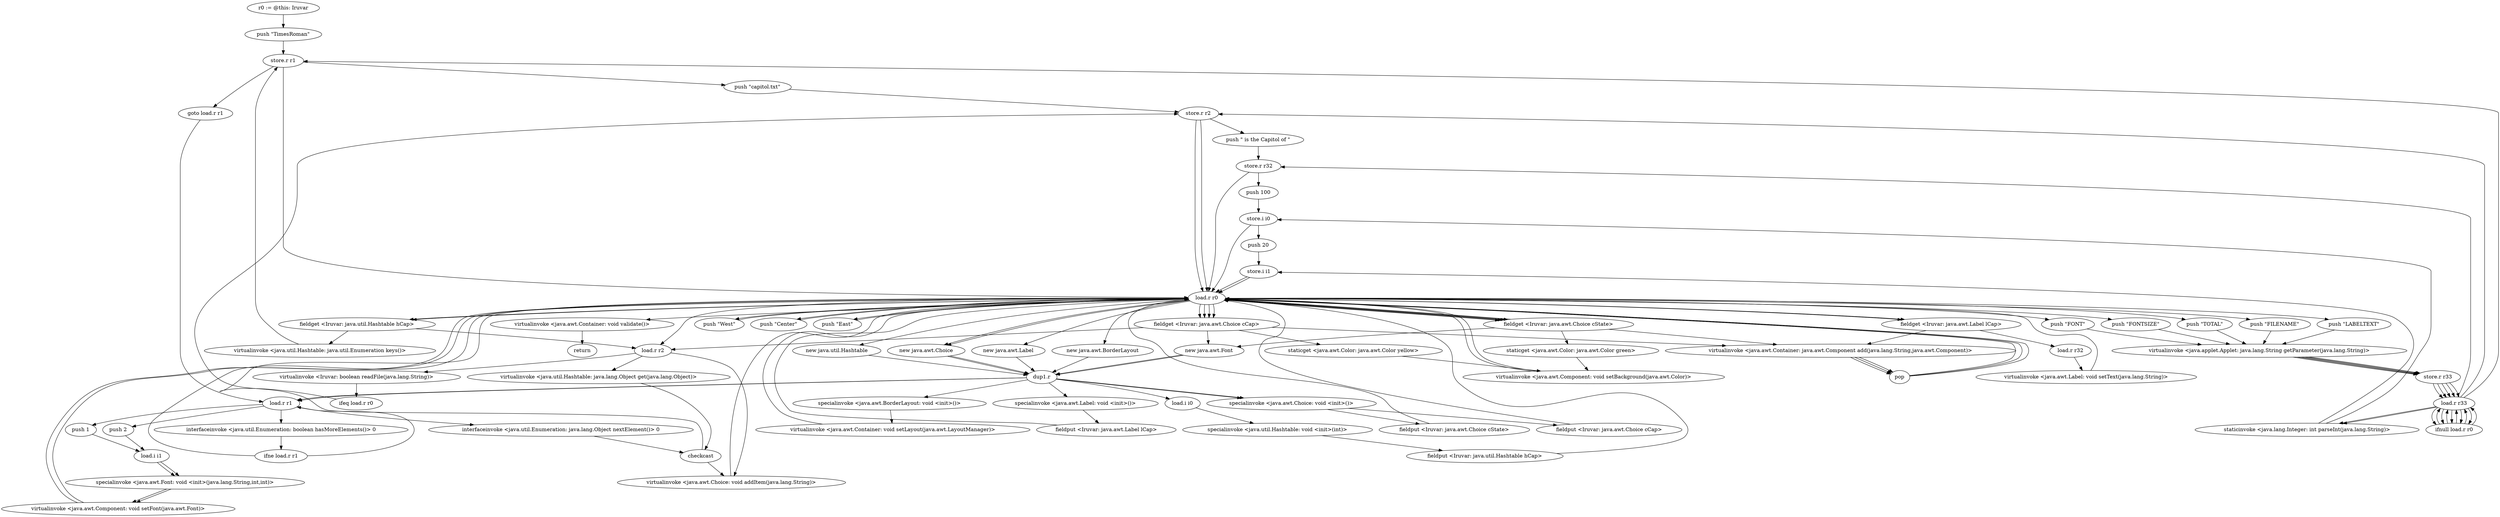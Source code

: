 digraph "" {
    "r0 := @this: Iruvar"
    "push \"TimesRoman\""
    "r0 := @this: Iruvar"->"push \"TimesRoman\"";
    "store.r r1"
    "push \"TimesRoman\""->"store.r r1";
    "push \"capitol.txt\""
    "store.r r1"->"push \"capitol.txt\"";
    "store.r r2"
    "push \"capitol.txt\""->"store.r r2";
    "push \" is the Capitol of \""
    "store.r r2"->"push \" is the Capitol of \"";
    "store.r r32"
    "push \" is the Capitol of \""->"store.r r32";
    "push 100"
    "store.r r32"->"push 100";
    "store.i i0"
    "push 100"->"store.i i0";
    "push 20"
    "store.i i0"->"push 20";
    "store.i i1"
    "push 20"->"store.i i1";
    "load.r r0"
    "store.i i1"->"load.r r0";
    "push \"TOTAL\""
    "load.r r0"->"push \"TOTAL\"";
    "virtualinvoke <java.applet.Applet: java.lang.String getParameter(java.lang.String)>"
    "push \"TOTAL\""->"virtualinvoke <java.applet.Applet: java.lang.String getParameter(java.lang.String)>";
    "store.r r33"
    "virtualinvoke <java.applet.Applet: java.lang.String getParameter(java.lang.String)>"->"store.r r33";
    "load.r r33"
    "store.r r33"->"load.r r33";
    "ifnull load.r r0"
    "load.r r33"->"ifnull load.r r0";
    "ifnull load.r r0"->"load.r r33";
    "staticinvoke <java.lang.Integer: int parseInt(java.lang.String)>"
    "load.r r33"->"staticinvoke <java.lang.Integer: int parseInt(java.lang.String)>";
    "staticinvoke <java.lang.Integer: int parseInt(java.lang.String)>"->"store.i i0";
    "store.i i0"->"load.r r0";
    "push \"FILENAME\""
    "load.r r0"->"push \"FILENAME\"";
    "push \"FILENAME\""->"virtualinvoke <java.applet.Applet: java.lang.String getParameter(java.lang.String)>";
    "virtualinvoke <java.applet.Applet: java.lang.String getParameter(java.lang.String)>"->"store.r r33";
    "store.r r33"->"load.r r33";
    "load.r r33"->"ifnull load.r r0";
    "ifnull load.r r0"->"load.r r33";
    "load.r r33"->"store.r r2";
    "store.r r2"->"load.r r0";
    "push \"LABELTEXT\""
    "load.r r0"->"push \"LABELTEXT\"";
    "push \"LABELTEXT\""->"virtualinvoke <java.applet.Applet: java.lang.String getParameter(java.lang.String)>";
    "virtualinvoke <java.applet.Applet: java.lang.String getParameter(java.lang.String)>"->"store.r r33";
    "store.r r33"->"load.r r33";
    "load.r r33"->"ifnull load.r r0";
    "ifnull load.r r0"->"load.r r33";
    "load.r r33"->"store.r r32";
    "store.r r32"->"load.r r0";
    "push \"FONT\""
    "load.r r0"->"push \"FONT\"";
    "push \"FONT\""->"virtualinvoke <java.applet.Applet: java.lang.String getParameter(java.lang.String)>";
    "virtualinvoke <java.applet.Applet: java.lang.String getParameter(java.lang.String)>"->"store.r r33";
    "store.r r33"->"load.r r33";
    "load.r r33"->"ifnull load.r r0";
    "ifnull load.r r0"->"load.r r33";
    "load.r r33"->"store.r r1";
    "store.r r1"->"load.r r0";
    "push \"FONTSIZE\""
    "load.r r0"->"push \"FONTSIZE\"";
    "push \"FONTSIZE\""->"virtualinvoke <java.applet.Applet: java.lang.String getParameter(java.lang.String)>";
    "virtualinvoke <java.applet.Applet: java.lang.String getParameter(java.lang.String)>"->"store.r r33";
    "store.r r33"->"load.r r33";
    "load.r r33"->"ifnull load.r r0";
    "ifnull load.r r0"->"load.r r33";
    "load.r r33"->"staticinvoke <java.lang.Integer: int parseInt(java.lang.String)>";
    "staticinvoke <java.lang.Integer: int parseInt(java.lang.String)>"->"store.i i1";
    "store.i i1"->"load.r r0";
    "new java.util.Hashtable"
    "load.r r0"->"new java.util.Hashtable";
    "dup1.r"
    "new java.util.Hashtable"->"dup1.r";
    "load.i i0"
    "dup1.r"->"load.i i0";
    "specialinvoke <java.util.Hashtable: void <init>(int)>"
    "load.i i0"->"specialinvoke <java.util.Hashtable: void <init>(int)>";
    "fieldput <Iruvar: java.util.Hashtable hCap>"
    "specialinvoke <java.util.Hashtable: void <init>(int)>"->"fieldput <Iruvar: java.util.Hashtable hCap>";
    "fieldput <Iruvar: java.util.Hashtable hCap>"->"load.r r0";
    "new java.awt.Choice"
    "load.r r0"->"new java.awt.Choice";
    "new java.awt.Choice"->"dup1.r";
    "specialinvoke <java.awt.Choice: void <init>()>"
    "dup1.r"->"specialinvoke <java.awt.Choice: void <init>()>";
    "fieldput <Iruvar: java.awt.Choice cState>"
    "specialinvoke <java.awt.Choice: void <init>()>"->"fieldput <Iruvar: java.awt.Choice cState>";
    "fieldput <Iruvar: java.awt.Choice cState>"->"load.r r0";
    "load.r r0"->"new java.awt.Choice";
    "new java.awt.Choice"->"dup1.r";
    "dup1.r"->"specialinvoke <java.awt.Choice: void <init>()>";
    "fieldput <Iruvar: java.awt.Choice cCap>"
    "specialinvoke <java.awt.Choice: void <init>()>"->"fieldput <Iruvar: java.awt.Choice cCap>";
    "fieldput <Iruvar: java.awt.Choice cCap>"->"load.r r0";
    "new java.awt.Label"
    "load.r r0"->"new java.awt.Label";
    "new java.awt.Label"->"dup1.r";
    "specialinvoke <java.awt.Label: void <init>()>"
    "dup1.r"->"specialinvoke <java.awt.Label: void <init>()>";
    "fieldput <Iruvar: java.awt.Label lCap>"
    "specialinvoke <java.awt.Label: void <init>()>"->"fieldput <Iruvar: java.awt.Label lCap>";
    "fieldput <Iruvar: java.awt.Label lCap>"->"load.r r0";
    "fieldget <Iruvar: java.awt.Label lCap>"
    "load.r r0"->"fieldget <Iruvar: java.awt.Label lCap>";
    "load.r r32"
    "fieldget <Iruvar: java.awt.Label lCap>"->"load.r r32";
    "virtualinvoke <java.awt.Label: void setText(java.lang.String)>"
    "load.r r32"->"virtualinvoke <java.awt.Label: void setText(java.lang.String)>";
    "virtualinvoke <java.awt.Label: void setText(java.lang.String)>"->"load.r r0";
    "fieldget <Iruvar: java.awt.Choice cCap>"
    "load.r r0"->"fieldget <Iruvar: java.awt.Choice cCap>";
    "staticget <java.awt.Color: java.awt.Color yellow>"
    "fieldget <Iruvar: java.awt.Choice cCap>"->"staticget <java.awt.Color: java.awt.Color yellow>";
    "virtualinvoke <java.awt.Component: void setBackground(java.awt.Color)>"
    "staticget <java.awt.Color: java.awt.Color yellow>"->"virtualinvoke <java.awt.Component: void setBackground(java.awt.Color)>";
    "virtualinvoke <java.awt.Component: void setBackground(java.awt.Color)>"->"load.r r0";
    "load.r r0"->"fieldget <Iruvar: java.awt.Choice cCap>";
    "new java.awt.Font"
    "fieldget <Iruvar: java.awt.Choice cCap>"->"new java.awt.Font";
    "new java.awt.Font"->"dup1.r";
    "load.r r1"
    "dup1.r"->"load.r r1";
    "push 1"
    "load.r r1"->"push 1";
    "load.i i1"
    "push 1"->"load.i i1";
    "specialinvoke <java.awt.Font: void <init>(java.lang.String,int,int)>"
    "load.i i1"->"specialinvoke <java.awt.Font: void <init>(java.lang.String,int,int)>";
    "virtualinvoke <java.awt.Component: void setFont(java.awt.Font)>"
    "specialinvoke <java.awt.Font: void <init>(java.lang.String,int,int)>"->"virtualinvoke <java.awt.Component: void setFont(java.awt.Font)>";
    "virtualinvoke <java.awt.Component: void setFont(java.awt.Font)>"->"load.r r0";
    "fieldget <Iruvar: java.awt.Choice cState>"
    "load.r r0"->"fieldget <Iruvar: java.awt.Choice cState>";
    "staticget <java.awt.Color: java.awt.Color green>"
    "fieldget <Iruvar: java.awt.Choice cState>"->"staticget <java.awt.Color: java.awt.Color green>";
    "staticget <java.awt.Color: java.awt.Color green>"->"virtualinvoke <java.awt.Component: void setBackground(java.awt.Color)>";
    "virtualinvoke <java.awt.Component: void setBackground(java.awt.Color)>"->"load.r r0";
    "load.r r0"->"fieldget <Iruvar: java.awt.Choice cState>";
    "fieldget <Iruvar: java.awt.Choice cState>"->"new java.awt.Font";
    "new java.awt.Font"->"dup1.r";
    "dup1.r"->"load.r r1";
    "push 2"
    "load.r r1"->"push 2";
    "push 2"->"load.i i1";
    "load.i i1"->"specialinvoke <java.awt.Font: void <init>(java.lang.String,int,int)>";
    "specialinvoke <java.awt.Font: void <init>(java.lang.String,int,int)>"->"virtualinvoke <java.awt.Component: void setFont(java.awt.Font)>";
    "virtualinvoke <java.awt.Component: void setFont(java.awt.Font)>"->"load.r r0";
    "new java.awt.BorderLayout"
    "load.r r0"->"new java.awt.BorderLayout";
    "new java.awt.BorderLayout"->"dup1.r";
    "specialinvoke <java.awt.BorderLayout: void <init>()>"
    "dup1.r"->"specialinvoke <java.awt.BorderLayout: void <init>()>";
    "virtualinvoke <java.awt.Container: void setLayout(java.awt.LayoutManager)>"
    "specialinvoke <java.awt.BorderLayout: void <init>()>"->"virtualinvoke <java.awt.Container: void setLayout(java.awt.LayoutManager)>";
    "virtualinvoke <java.awt.Container: void setLayout(java.awt.LayoutManager)>"->"load.r r0";
    "push \"West\""
    "load.r r0"->"push \"West\"";
    "push \"West\""->"load.r r0";
    "load.r r0"->"fieldget <Iruvar: java.awt.Choice cCap>";
    "virtualinvoke <java.awt.Container: java.awt.Component add(java.lang.String,java.awt.Component)>"
    "fieldget <Iruvar: java.awt.Choice cCap>"->"virtualinvoke <java.awt.Container: java.awt.Component add(java.lang.String,java.awt.Component)>";
    "pop"
    "virtualinvoke <java.awt.Container: java.awt.Component add(java.lang.String,java.awt.Component)>"->"pop";
    "pop"->"load.r r0";
    "push \"Center\""
    "load.r r0"->"push \"Center\"";
    "push \"Center\""->"load.r r0";
    "load.r r0"->"fieldget <Iruvar: java.awt.Label lCap>";
    "fieldget <Iruvar: java.awt.Label lCap>"->"virtualinvoke <java.awt.Container: java.awt.Component add(java.lang.String,java.awt.Component)>";
    "virtualinvoke <java.awt.Container: java.awt.Component add(java.lang.String,java.awt.Component)>"->"pop";
    "pop"->"load.r r0";
    "push \"East\""
    "load.r r0"->"push \"East\"";
    "push \"East\""->"load.r r0";
    "load.r r0"->"fieldget <Iruvar: java.awt.Choice cState>";
    "fieldget <Iruvar: java.awt.Choice cState>"->"virtualinvoke <java.awt.Container: java.awt.Component add(java.lang.String,java.awt.Component)>";
    "virtualinvoke <java.awt.Container: java.awt.Component add(java.lang.String,java.awt.Component)>"->"pop";
    "pop"->"load.r r0";
    "load.r r2"
    "load.r r0"->"load.r r2";
    "virtualinvoke <Iruvar: boolean readFile(java.lang.String)>"
    "load.r r2"->"virtualinvoke <Iruvar: boolean readFile(java.lang.String)>";
    "ifeq load.r r0"
    "virtualinvoke <Iruvar: boolean readFile(java.lang.String)>"->"ifeq load.r r0";
    "ifeq load.r r0"->"load.r r0";
    "fieldget <Iruvar: java.util.Hashtable hCap>"
    "load.r r0"->"fieldget <Iruvar: java.util.Hashtable hCap>";
    "virtualinvoke <java.util.Hashtable: java.util.Enumeration keys()>"
    "fieldget <Iruvar: java.util.Hashtable hCap>"->"virtualinvoke <java.util.Hashtable: java.util.Enumeration keys()>";
    "virtualinvoke <java.util.Hashtable: java.util.Enumeration keys()>"->"store.r r1";
    "goto load.r r1"
    "store.r r1"->"goto load.r r1";
    "goto load.r r1"->"load.r r1";
    "interfaceinvoke <java.util.Enumeration: boolean hasMoreElements()> 0"
    "load.r r1"->"interfaceinvoke <java.util.Enumeration: boolean hasMoreElements()> 0";
    "ifne load.r r1"
    "interfaceinvoke <java.util.Enumeration: boolean hasMoreElements()> 0"->"ifne load.r r1";
    "ifne load.r r1"->"load.r r0";
    "virtualinvoke <java.awt.Container: void validate()>"
    "load.r r0"->"virtualinvoke <java.awt.Container: void validate()>";
    "return"
    "virtualinvoke <java.awt.Container: void validate()>"->"return";
    "ifne load.r r1"->"load.r r1";
    "interfaceinvoke <java.util.Enumeration: java.lang.Object nextElement()> 0"
    "load.r r1"->"interfaceinvoke <java.util.Enumeration: java.lang.Object nextElement()> 0";
    "checkcast"
    "interfaceinvoke <java.util.Enumeration: java.lang.Object nextElement()> 0"->"checkcast";
    "checkcast"->"store.r r2";
    "store.r r2"->"load.r r0";
    "load.r r0"->"fieldget <Iruvar: java.awt.Choice cCap>";
    "fieldget <Iruvar: java.awt.Choice cCap>"->"load.r r2";
    "virtualinvoke <java.awt.Choice: void addItem(java.lang.String)>"
    "load.r r2"->"virtualinvoke <java.awt.Choice: void addItem(java.lang.String)>";
    "virtualinvoke <java.awt.Choice: void addItem(java.lang.String)>"->"load.r r0";
    "load.r r0"->"fieldget <Iruvar: java.awt.Choice cState>";
    "fieldget <Iruvar: java.awt.Choice cState>"->"load.r r0";
    "load.r r0"->"fieldget <Iruvar: java.util.Hashtable hCap>";
    "fieldget <Iruvar: java.util.Hashtable hCap>"->"load.r r2";
    "virtualinvoke <java.util.Hashtable: java.lang.Object get(java.lang.Object)>"
    "load.r r2"->"virtualinvoke <java.util.Hashtable: java.lang.Object get(java.lang.Object)>";
    "virtualinvoke <java.util.Hashtable: java.lang.Object get(java.lang.Object)>"->"checkcast";
    "checkcast"->"virtualinvoke <java.awt.Choice: void addItem(java.lang.String)>";
}
